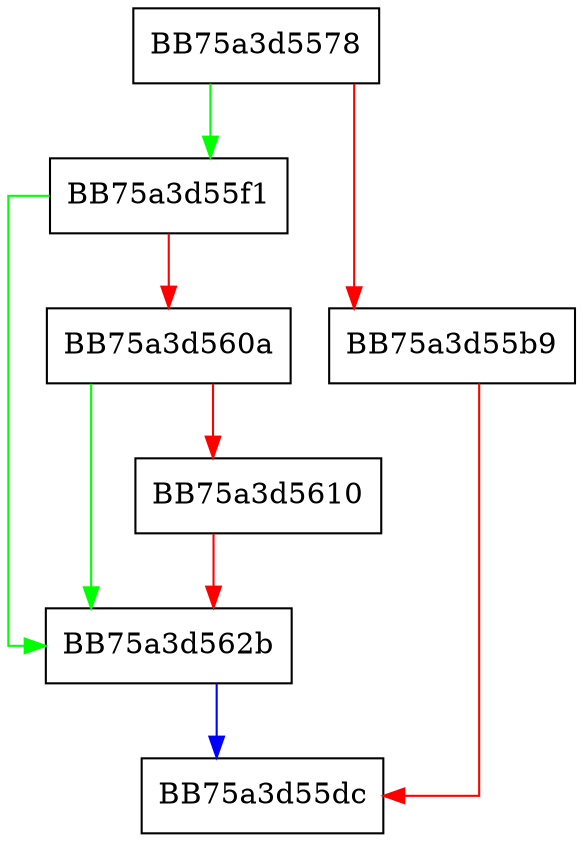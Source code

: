 digraph SetBmMetaData {
  node [shape="box"];
  graph [splines=ortho];
  BB75a3d5578 -> BB75a3d55f1 [color="green"];
  BB75a3d5578 -> BB75a3d55b9 [color="red"];
  BB75a3d55b9 -> BB75a3d55dc [color="red"];
  BB75a3d55f1 -> BB75a3d562b [color="green"];
  BB75a3d55f1 -> BB75a3d560a [color="red"];
  BB75a3d560a -> BB75a3d562b [color="green"];
  BB75a3d560a -> BB75a3d5610 [color="red"];
  BB75a3d5610 -> BB75a3d562b [color="red"];
  BB75a3d562b -> BB75a3d55dc [color="blue"];
}